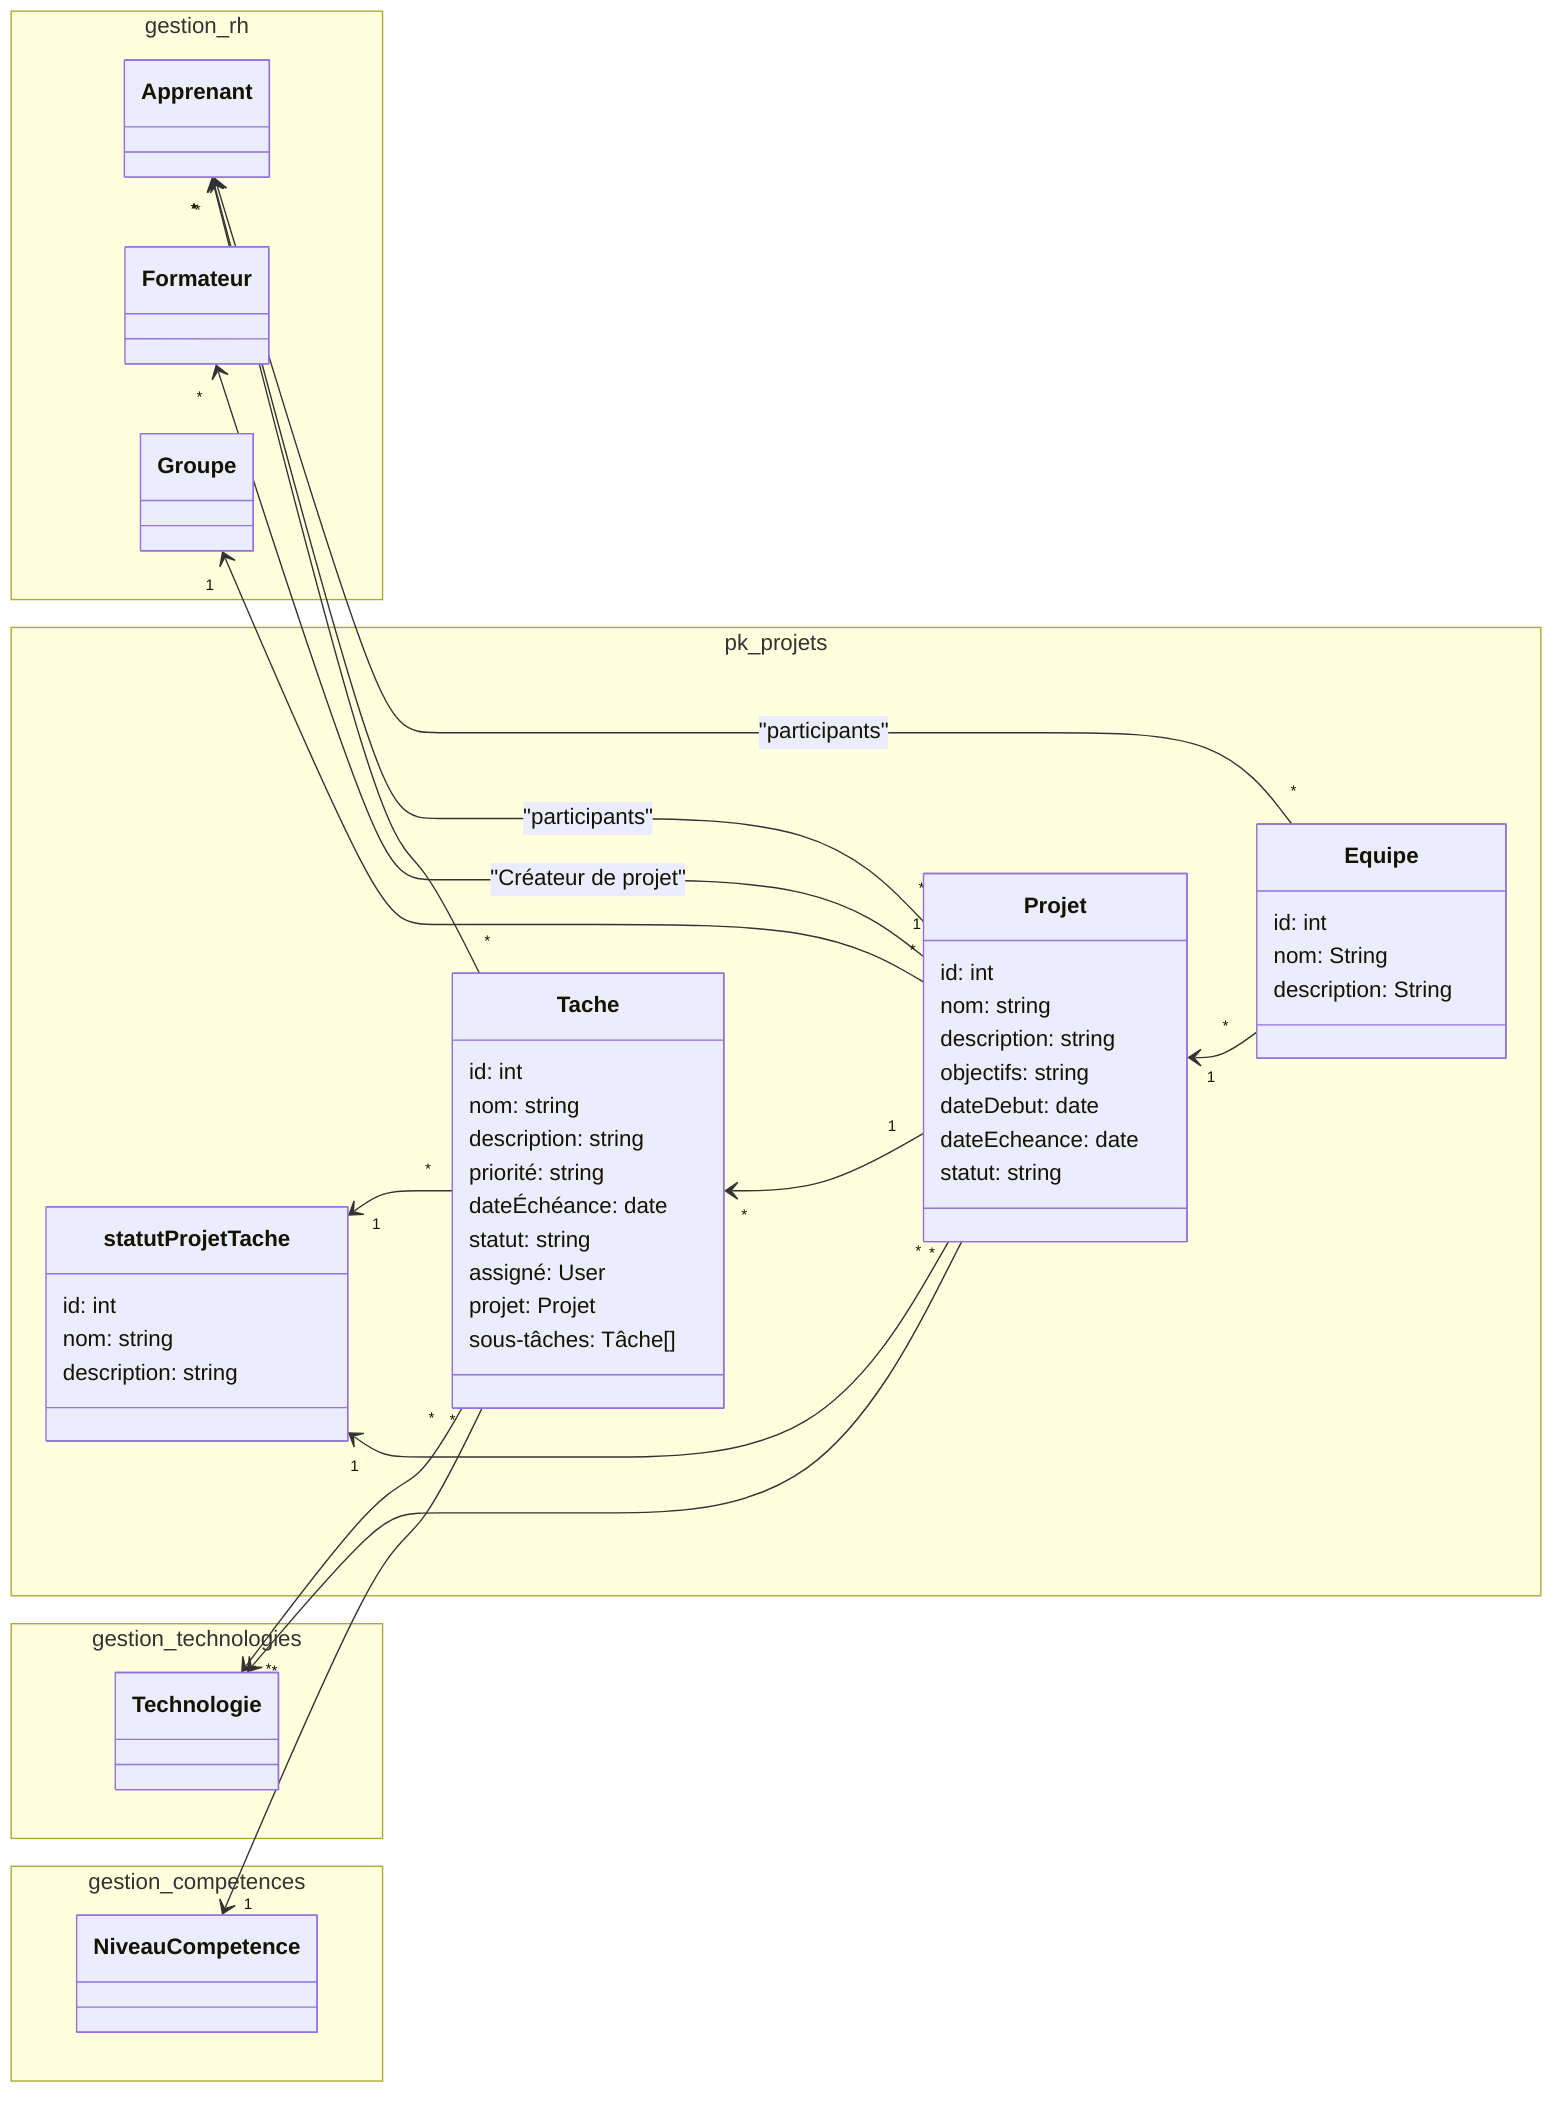 classDiagram

direction RL

namespace gestion_rh{
class Apprenant
class Formateur 
}




namespace pk_projets {

  class Projet {
    id: int
    nom: string
    description: string
    objectifs: string
    dateDebut: date
    dateEcheance: date
    statut: string
  }

  class Tache {
    id: int
    nom: string
    description: string
    priorité: string
    dateÉchéance: date
    statut: string
    assigné: User
    projet: Projet
    sous-tâches: Tâche[]
  }

  class statutProjetTache{
    id: int
    nom: string
    description: string
  }

  class Equipe {
    id: int
    nom: String
    description: String
  }

}

namespace gestion_technologies{
class Technologie 
}

namespace gestion_competences {
class NiveauCompetence
}


namespace gestion_rh{
  class  Groupe 
}


Projet "1" --> "*" Formateur : "Créateur de projet"
Projet "1" --> "*" Tache
Projet "*" --> "1" Groupe

Tache "*" --> "*" Apprenant 
Projet "*" --> "*" Apprenant : "participants"
Projet "*" --> "*" Technologie
Tache "*" --> "1" NiveauCompetence
Tache "*" --> "*" Technologie
Projet "*" --> "1" statutProjetTache
Tache "*" --> "1" statutProjetTache

Equipe "*" --> "1" Projet
Equipe   "*" --> "*"  Apprenant : "participants"